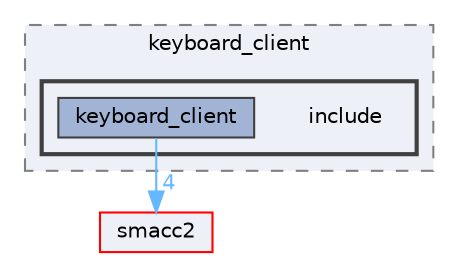 digraph "smacc2_client_library/keyboard_client/include"
{
 // LATEX_PDF_SIZE
  bgcolor="transparent";
  edge [fontname=Helvetica,fontsize=10,labelfontname=Helvetica,labelfontsize=10];
  node [fontname=Helvetica,fontsize=10,shape=box,height=0.2,width=0.4];
  compound=true
  subgraph clusterdir_ff4525b710c6992506c47019133aaba2 {
    graph [ bgcolor="#edf0f7", pencolor="grey50", label="keyboard_client", fontname=Helvetica,fontsize=10 style="filled,dashed", URL="dir_ff4525b710c6992506c47019133aaba2.html",tooltip=""]
  subgraph clusterdir_538804ced96bb0d8932f6644449f3e0b {
    graph [ bgcolor="#edf0f7", pencolor="grey25", label="", fontname=Helvetica,fontsize=10 style="filled,bold", URL="dir_538804ced96bb0d8932f6644449f3e0b.html",tooltip=""]
    dir_538804ced96bb0d8932f6644449f3e0b [shape=plaintext, label="include"];
  dir_efc7060d2920fd66bb2f0f864b09ba62 [label="keyboard_client", fillcolor="#a2b4d6", color="grey25", style="filled", URL="dir_efc7060d2920fd66bb2f0f864b09ba62.html",tooltip=""];
  }
  }
  dir_ce4c19d6108cf5285f3105ec9cd73bf1 [label="smacc2", fillcolor="#edf0f7", color="red", style="filled", URL="dir_ce4c19d6108cf5285f3105ec9cd73bf1.html",tooltip=""];
  dir_efc7060d2920fd66bb2f0f864b09ba62->dir_ce4c19d6108cf5285f3105ec9cd73bf1 [headlabel="4", labeldistance=1.5 headhref="dir_000032_000043.html" color="steelblue1" fontcolor="steelblue1"];
}
